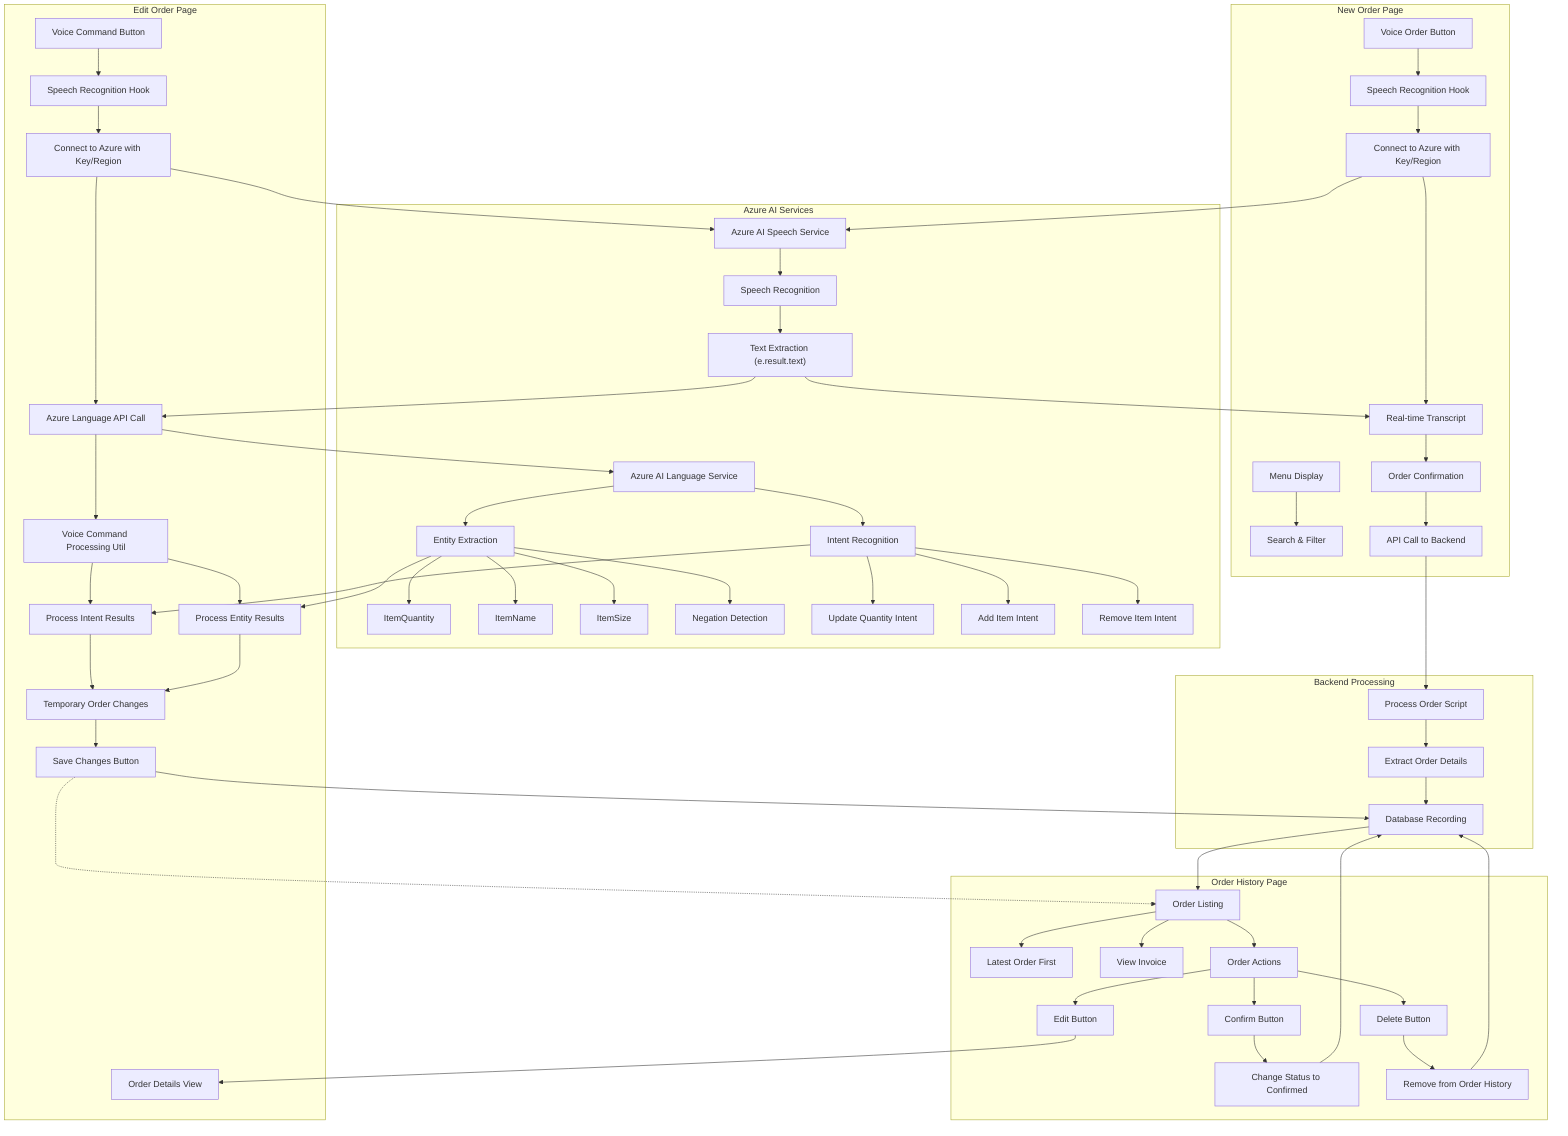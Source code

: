 flowchart TD
    subgraph "New Order Page"
        A1[Menu Display] --> A2[Search & Filter]
        A3[Voice Order Button] --> A4[Speech Recognition Hook]
        A4 --> A4a[Connect to Azure with Key/Region]
        A4a --> A5[Real-time Transcript]
        A5 --> A6[Order Confirmation]
        A6 --> A7[API Call to Backend]
    end
    
    subgraph "Azure AI Services"
        E0[Azure AI Speech Service]
        E1[Azure AI Language Service]
        E2[Intent Recognition] 
        E3[Entity Extraction]
        
        E0 --> E01[Speech Recognition]
        E01 --> E02["Text Extraction (e.result.text)"]
        
        E1 --> E2
        E1 --> E3
        
        E3 --> E31[ItemQuantity]
        E3 --> E32[ItemName]
        E3 --> E33[ItemSize]
        E3 --> E34[Negation Detection]
        
        E2 --> E21[Update Quantity Intent]
        E2 --> E22[Add Item Intent]
        E2 --> E23[Remove Item Intent]
    end
    
    subgraph "Backend Processing"
        B1[Process Order Script]
        B2[Extract Order Details]
        B3[Database Recording]
        
        B1 --> B2
        B2 --> B3
    end
    
    subgraph "Order History Page"
        C1[Order Listing] --> C2[Latest Order First]
        C1 --> C3[View Invoice]
        C1 --> C4[Order Actions]
        C4 --> C41[Edit Button]
        C4 --> C42[Confirm Button]
        C4 --> C43[Delete Button]
        C42 --> C421[Change Status to Confirmed]
        C43 --> C431[Remove from Order History]
    end
    
    subgraph "Edit Order Page"
        D1[Order Details View]
        D2[Voice Command Button]
        D3[Speech Recognition Hook]
        D3a[Connect to Azure with Key/Region]
        D4[Azure Language API Call]
        D5[Save Changes Button]
        D6[Temporary Order Changes]
        D7[Process Intent Results]
        D8[Process Entity Results]
        D9[Voice Command Processing Util]
        
        D2 --> D3
        D3 --> D3a
        D3a --> D4
        D4 --> D9
        D9 --> D7
        D9 --> D8
        D7 --> D6
        D8 --> D6
        D6 --> D5
    end
    
    %% Main flow connections
    A7 --> B1
    B3 --> C1
    C41 --> D1
    D5 --> B3
    D5 -.-> C1
    
    %% Azure AI connections
    A4a --> E0
    D3a --> E0
    E02 --> A5
    E02 --> D4
    D4 --> E1
    E2 --> D7
    E3 --> D8
    
    %% Status flow
    C421 --> B3
    C431 --> B3